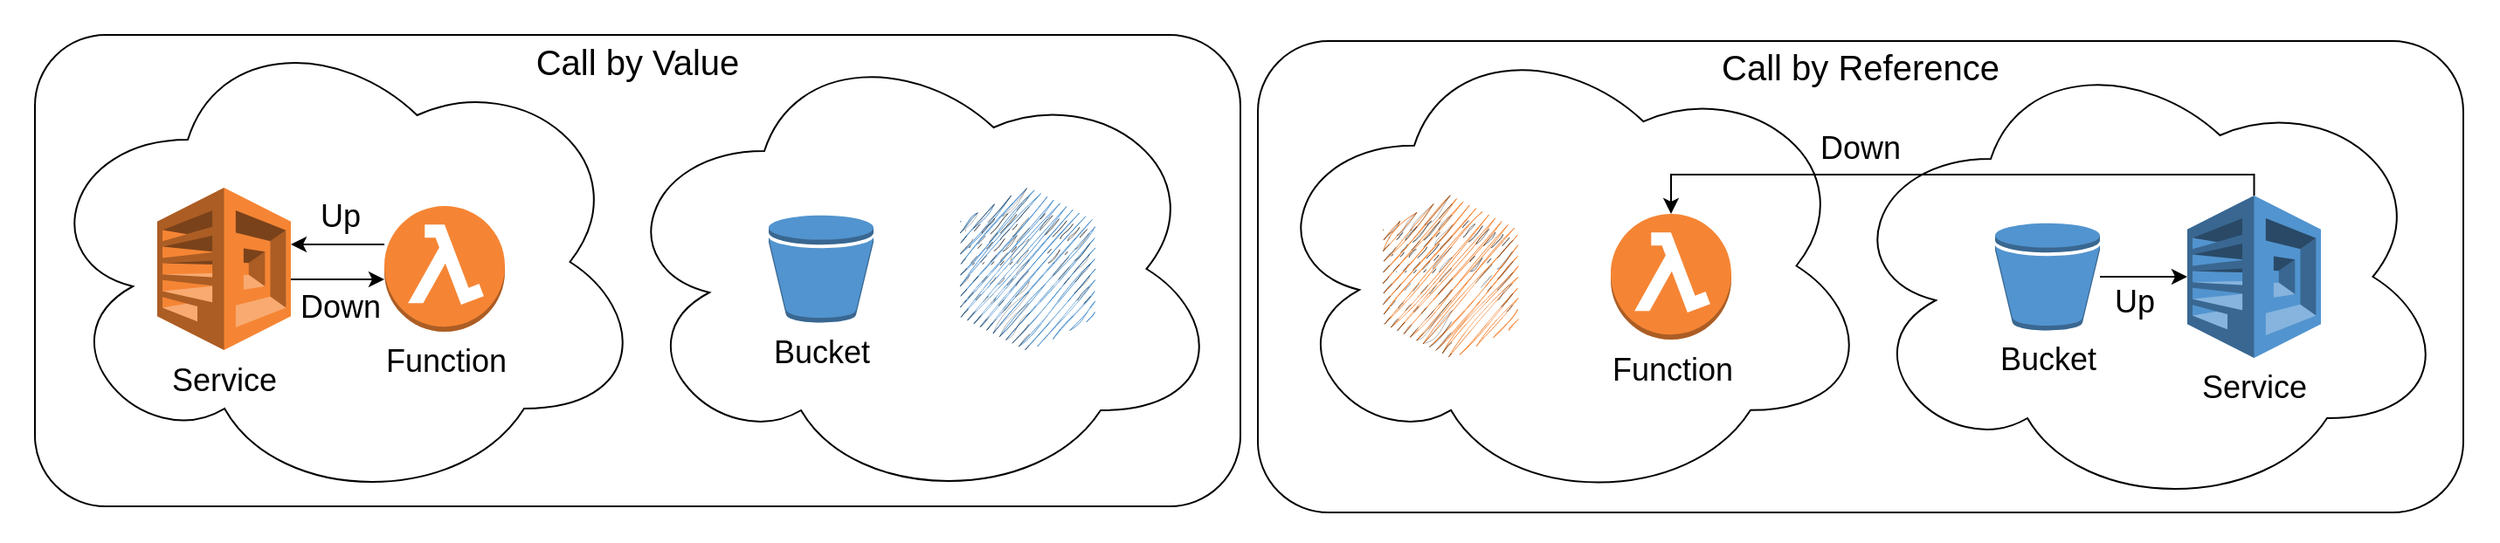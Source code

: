<mxfile version="20.8.23" type="device"><diagram name="Seite-1" id="YtKJZjcITbwpb_JBt6Md"><mxGraphModel dx="1434" dy="745" grid="1" gridSize="10" guides="1" tooltips="1" connect="1" arrows="1" fold="1" page="1" pageScale="1" pageWidth="827" pageHeight="1169" math="0" shadow="0"><root><mxCell id="0"/><mxCell id="1" parent="0"/><mxCell id="ySAudWLKBEJgQ8oBNOAm-35" value="" style="rounded=1;whiteSpace=wrap;html=1;sketch=0;fillColor=none;fontSize=18;" parent="1" vertex="1"><mxGeometry x="800" y="163.5" width="690" height="270" as="geometry"/></mxCell><mxCell id="ySAudWLKBEJgQ8oBNOAm-34" value="" style="rounded=1;whiteSpace=wrap;html=1;sketch=0;fillColor=none;fontSize=18;" parent="1" vertex="1"><mxGeometry x="100" y="160" width="690" height="270" as="geometry"/></mxCell><mxCell id="ySAudWLKBEJgQ8oBNOAm-11" value="" style="ellipse;shape=cloud;whiteSpace=wrap;html=1;fillColor=none;fontSize=18;" parent="1" vertex="1"><mxGeometry x="430" y="159" width="350" height="270" as="geometry"/></mxCell><mxCell id="ySAudWLKBEJgQ8oBNOAm-1" value="" style="ellipse;shape=cloud;whiteSpace=wrap;html=1;fillColor=none;fontSize=18;" parent="1" vertex="1"><mxGeometry x="100" y="150" width="350" height="280" as="geometry"/></mxCell><mxCell id="ySAudWLKBEJgQ8oBNOAm-12" style="edgeStyle=orthogonalEdgeStyle;rounded=0;orthogonalLoop=1;jettySize=auto;html=1;fontSize=18;" parent="1" source="ySAudWLKBEJgQ8oBNOAm-3" target="ySAudWLKBEJgQ8oBNOAm-4" edge="1"><mxGeometry relative="1" as="geometry"><Array as="points"><mxPoint x="280" y="280"/><mxPoint x="280" y="280"/></Array></mxGeometry></mxCell><mxCell id="ySAudWLKBEJgQ8oBNOAm-3" value="Function" style="outlineConnect=0;dashed=0;verticalLabelPosition=bottom;verticalAlign=top;align=center;html=1;shape=mxgraph.aws3.lambda_function;fillColor=#F58534;gradientColor=none;fontSize=18;" parent="1" vertex="1"><mxGeometry x="300" y="258" width="69" height="72" as="geometry"/></mxCell><mxCell id="ySAudWLKBEJgQ8oBNOAm-15" style="edgeStyle=orthogonalEdgeStyle;rounded=0;orthogonalLoop=1;jettySize=auto;html=1;fontSize=18;" parent="1" source="ySAudWLKBEJgQ8oBNOAm-4" target="ySAudWLKBEJgQ8oBNOAm-3" edge="1"><mxGeometry relative="1" as="geometry"><Array as="points"><mxPoint x="270" y="300"/><mxPoint x="270" y="300"/></Array></mxGeometry></mxCell><mxCell id="ySAudWLKBEJgQ8oBNOAm-4" value="Service" style="outlineConnect=0;dashed=0;verticalLabelPosition=bottom;verticalAlign=top;align=center;html=1;shape=mxgraph.aws3.polly;fillColor=#F58534;gradientColor=none;fontSize=18;" parent="1" vertex="1"><mxGeometry x="170" y="247.5" width="76.5" height="93" as="geometry"/></mxCell><mxCell id="ySAudWLKBEJgQ8oBNOAm-8" value="" style="outlineConnect=0;dashed=0;verticalLabelPosition=bottom;verticalAlign=top;align=center;html=1;shape=mxgraph.aws3.polly;fillColor=#5294CF;gradientColor=none;sketch=1;curveFitting=1;jiggle=2;fontSize=18;" parent="1" vertex="1"><mxGeometry x="630" y="247.5" width="76.5" height="93" as="geometry"/></mxCell><mxCell id="ySAudWLKBEJgQ8oBNOAm-9" value="Bucket" style="outlineConnect=0;dashed=0;verticalLabelPosition=bottom;verticalAlign=top;align=center;html=1;shape=mxgraph.aws3.bucket;fillColor=#5294CF;gradientColor=none;fontSize=18;" parent="1" vertex="1"><mxGeometry x="520" y="263.25" width="60" height="61.5" as="geometry"/></mxCell><mxCell id="ySAudWLKBEJgQ8oBNOAm-17" value="" style="ellipse;shape=cloud;whiteSpace=wrap;html=1;fillColor=none;fontSize=18;" parent="1" vertex="1"><mxGeometry x="1132" y="163.5" width="350" height="270" as="geometry"/></mxCell><mxCell id="ySAudWLKBEJgQ8oBNOAm-18" value="" style="ellipse;shape=cloud;whiteSpace=wrap;html=1;fillColor=none;fontSize=18;" parent="1" vertex="1"><mxGeometry x="802" y="154.5" width="350" height="275.5" as="geometry"/></mxCell><mxCell id="ySAudWLKBEJgQ8oBNOAm-20" value="Function" style="outlineConnect=0;dashed=0;verticalLabelPosition=bottom;verticalAlign=top;align=center;html=1;shape=mxgraph.aws3.lambda_function;fillColor=#F58534;gradientColor=none;fontSize=18;" parent="1" vertex="1"><mxGeometry x="1002" y="262.5" width="69" height="72" as="geometry"/></mxCell><mxCell id="ySAudWLKBEJgQ8oBNOAm-22" value="" style="outlineConnect=0;dashed=0;verticalLabelPosition=bottom;verticalAlign=top;align=center;html=1;shape=mxgraph.aws3.polly;fillColor=#F58534;gradientColor=none;sketch=1;curveFitting=1;jiggle=2;fontSize=18;" parent="1" vertex="1"><mxGeometry x="872" y="252" width="76.5" height="93" as="geometry"/></mxCell><mxCell id="ySAudWLKBEJgQ8oBNOAm-27" style="edgeStyle=orthogonalEdgeStyle;rounded=0;orthogonalLoop=1;jettySize=auto;html=1;entryX=0.5;entryY=0;entryDx=0;entryDy=0;entryPerimeter=0;fontSize=18;" parent="1" source="ySAudWLKBEJgQ8oBNOAm-23" target="ySAudWLKBEJgQ8oBNOAm-20" edge="1"><mxGeometry relative="1" as="geometry"><Array as="points"><mxPoint x="1370" y="240"/><mxPoint x="1037" y="240"/></Array></mxGeometry></mxCell><mxCell id="ySAudWLKBEJgQ8oBNOAm-23" value="Service" style="outlineConnect=0;dashed=0;verticalLabelPosition=bottom;verticalAlign=top;align=center;html=1;shape=mxgraph.aws3.polly;fillColor=#5294CF;gradientColor=none;fontSize=18;" parent="1" vertex="1"><mxGeometry x="1332" y="252" width="76.5" height="93" as="geometry"/></mxCell><mxCell id="ySAudWLKBEJgQ8oBNOAm-26" style="edgeStyle=orthogonalEdgeStyle;rounded=0;orthogonalLoop=1;jettySize=auto;html=1;fontSize=18;" parent="1" source="ySAudWLKBEJgQ8oBNOAm-25" target="ySAudWLKBEJgQ8oBNOAm-23" edge="1"><mxGeometry relative="1" as="geometry"/></mxCell><mxCell id="ySAudWLKBEJgQ8oBNOAm-25" value="Bucket" style="outlineConnect=0;dashed=0;verticalLabelPosition=bottom;verticalAlign=top;align=center;html=1;shape=mxgraph.aws3.bucket;fillColor=#5294CF;gradientColor=none;fontSize=18;" parent="1" vertex="1"><mxGeometry x="1222" y="267.75" width="60" height="61.5" as="geometry"/></mxCell><mxCell id="ySAudWLKBEJgQ8oBNOAm-28" value="Up" style="text;html=1;strokeColor=none;fillColor=none;align=center;verticalAlign=middle;whiteSpace=wrap;rounded=0;fontSize=18;" parent="1" vertex="1"><mxGeometry x="245" y="248.5" width="60" height="30" as="geometry"/></mxCell><mxCell id="ySAudWLKBEJgQ8oBNOAm-29" value="Down" style="text;html=1;strokeColor=none;fillColor=none;align=center;verticalAlign=middle;whiteSpace=wrap;rounded=0;fontSize=18;" parent="1" vertex="1"><mxGeometry x="245" y="300.5" width="60" height="30" as="geometry"/></mxCell><mxCell id="ySAudWLKBEJgQ8oBNOAm-31" value="Down" style="text;html=1;strokeColor=none;fillColor=none;align=center;verticalAlign=middle;whiteSpace=wrap;rounded=0;fontSize=18;" parent="1" vertex="1"><mxGeometry x="1115" y="210" width="60" height="30" as="geometry"/></mxCell><mxCell id="ySAudWLKBEJgQ8oBNOAm-32" value="Up" style="text;html=1;strokeColor=none;fillColor=none;align=center;verticalAlign=middle;whiteSpace=wrap;rounded=0;fontSize=18;" parent="1" vertex="1"><mxGeometry x="1272" y="298.25" width="60" height="30" as="geometry"/></mxCell><mxCell id="ySAudWLKBEJgQ8oBNOAm-36" value="Call by Value" style="text;html=1;strokeColor=none;fillColor=none;align=center;verticalAlign=middle;whiteSpace=wrap;rounded=0;fontSize=20;" parent="1" vertex="1"><mxGeometry x="100" y="160" width="690" height="30" as="geometry"/></mxCell><mxCell id="ySAudWLKBEJgQ8oBNOAm-37" value="&lt;font style=&quot;font-size: 20px;&quot;&gt;Call by Reference&lt;/font&gt;" style="text;html=1;strokeColor=none;fillColor=none;align=center;verticalAlign=middle;whiteSpace=wrap;rounded=0;fontSize=18;" parent="1" vertex="1"><mxGeometry x="800" y="163.5" width="690" height="30" as="geometry"/></mxCell><mxCell id="KtVUw3yu9QfFlNralz3c-1" value="" style="rounded=1;whiteSpace=wrap;html=1;fillColor=none;strokeColor=none;" vertex="1" parent="1"><mxGeometry x="80" y="140" width="1430" height="310" as="geometry"/></mxCell></root></mxGraphModel></diagram></mxfile>